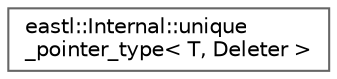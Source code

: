 digraph "类继承关系图"
{
 // LATEX_PDF_SIZE
  bgcolor="transparent";
  edge [fontname=Helvetica,fontsize=10,labelfontname=Helvetica,labelfontsize=10];
  node [fontname=Helvetica,fontsize=10,shape=box,height=0.2,width=0.4];
  rankdir="LR";
  Node0 [id="Node000000",label="eastl::Internal::unique\l_pointer_type\< T, Deleter \>",height=0.2,width=0.4,color="grey40", fillcolor="white", style="filled",URL="$classeastl_1_1_internal_1_1unique__pointer__type.html",tooltip=" "];
}
